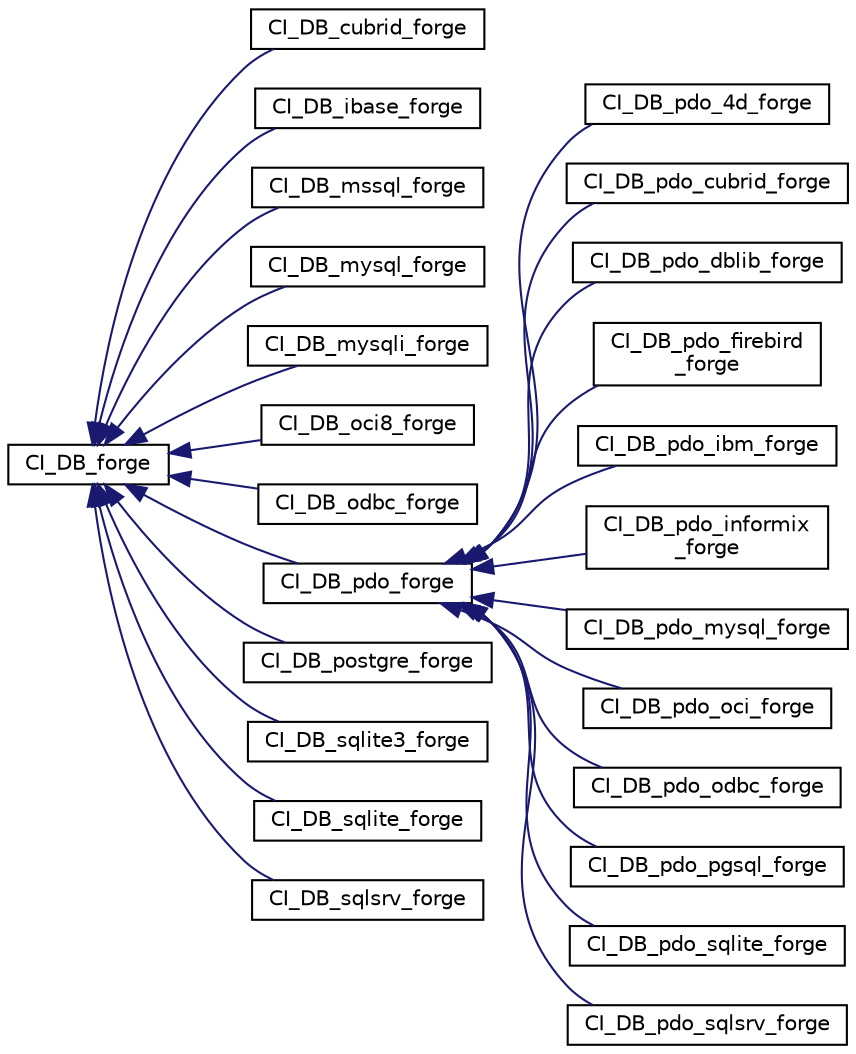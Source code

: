 digraph "Graphical Class Hierarchy"
{
 // LATEX_PDF_SIZE
  edge [fontname="Helvetica",fontsize="10",labelfontname="Helvetica",labelfontsize="10"];
  node [fontname="Helvetica",fontsize="10",shape=record];
  rankdir="LR";
  Node0 [label="CI_DB_forge",height=0.2,width=0.4,color="black", fillcolor="white", style="filled",URL="$class_c_i___d_b__forge.html",tooltip=" "];
  Node0 -> Node1 [dir="back",color="midnightblue",fontsize="10",style="solid",fontname="Helvetica"];
  Node1 [label="CI_DB_cubrid_forge",height=0.2,width=0.4,color="black", fillcolor="white", style="filled",URL="$class_c_i___d_b__cubrid__forge.html",tooltip=" "];
  Node0 -> Node2 [dir="back",color="midnightblue",fontsize="10",style="solid",fontname="Helvetica"];
  Node2 [label="CI_DB_ibase_forge",height=0.2,width=0.4,color="black", fillcolor="white", style="filled",URL="$class_c_i___d_b__ibase__forge.html",tooltip=" "];
  Node0 -> Node3 [dir="back",color="midnightblue",fontsize="10",style="solid",fontname="Helvetica"];
  Node3 [label="CI_DB_mssql_forge",height=0.2,width=0.4,color="black", fillcolor="white", style="filled",URL="$class_c_i___d_b__mssql__forge.html",tooltip=" "];
  Node0 -> Node4 [dir="back",color="midnightblue",fontsize="10",style="solid",fontname="Helvetica"];
  Node4 [label="CI_DB_mysql_forge",height=0.2,width=0.4,color="black", fillcolor="white", style="filled",URL="$class_c_i___d_b__mysql__forge.html",tooltip=" "];
  Node0 -> Node5 [dir="back",color="midnightblue",fontsize="10",style="solid",fontname="Helvetica"];
  Node5 [label="CI_DB_mysqli_forge",height=0.2,width=0.4,color="black", fillcolor="white", style="filled",URL="$class_c_i___d_b__mysqli__forge.html",tooltip=" "];
  Node0 -> Node6 [dir="back",color="midnightblue",fontsize="10",style="solid",fontname="Helvetica"];
  Node6 [label="CI_DB_oci8_forge",height=0.2,width=0.4,color="black", fillcolor="white", style="filled",URL="$class_c_i___d_b__oci8__forge.html",tooltip=" "];
  Node0 -> Node7 [dir="back",color="midnightblue",fontsize="10",style="solid",fontname="Helvetica"];
  Node7 [label="CI_DB_odbc_forge",height=0.2,width=0.4,color="black", fillcolor="white", style="filled",URL="$class_c_i___d_b__odbc__forge.html",tooltip=" "];
  Node0 -> Node8 [dir="back",color="midnightblue",fontsize="10",style="solid",fontname="Helvetica"];
  Node8 [label="CI_DB_pdo_forge",height=0.2,width=0.4,color="black", fillcolor="white", style="filled",URL="$class_c_i___d_b__pdo__forge.html",tooltip=" "];
  Node8 -> Node9 [dir="back",color="midnightblue",fontsize="10",style="solid",fontname="Helvetica"];
  Node9 [label="CI_DB_pdo_4d_forge",height=0.2,width=0.4,color="black", fillcolor="white", style="filled",URL="$class_c_i___d_b__pdo__4d__forge.html",tooltip=" "];
  Node8 -> Node10 [dir="back",color="midnightblue",fontsize="10",style="solid",fontname="Helvetica"];
  Node10 [label="CI_DB_pdo_cubrid_forge",height=0.2,width=0.4,color="black", fillcolor="white", style="filled",URL="$class_c_i___d_b__pdo__cubrid__forge.html",tooltip=" "];
  Node8 -> Node11 [dir="back",color="midnightblue",fontsize="10",style="solid",fontname="Helvetica"];
  Node11 [label="CI_DB_pdo_dblib_forge",height=0.2,width=0.4,color="black", fillcolor="white", style="filled",URL="$class_c_i___d_b__pdo__dblib__forge.html",tooltip=" "];
  Node8 -> Node12 [dir="back",color="midnightblue",fontsize="10",style="solid",fontname="Helvetica"];
  Node12 [label="CI_DB_pdo_firebird\l_forge",height=0.2,width=0.4,color="black", fillcolor="white", style="filled",URL="$class_c_i___d_b__pdo__firebird__forge.html",tooltip=" "];
  Node8 -> Node13 [dir="back",color="midnightblue",fontsize="10",style="solid",fontname="Helvetica"];
  Node13 [label="CI_DB_pdo_ibm_forge",height=0.2,width=0.4,color="black", fillcolor="white", style="filled",URL="$class_c_i___d_b__pdo__ibm__forge.html",tooltip=" "];
  Node8 -> Node14 [dir="back",color="midnightblue",fontsize="10",style="solid",fontname="Helvetica"];
  Node14 [label="CI_DB_pdo_informix\l_forge",height=0.2,width=0.4,color="black", fillcolor="white", style="filled",URL="$class_c_i___d_b__pdo__informix__forge.html",tooltip=" "];
  Node8 -> Node15 [dir="back",color="midnightblue",fontsize="10",style="solid",fontname="Helvetica"];
  Node15 [label="CI_DB_pdo_mysql_forge",height=0.2,width=0.4,color="black", fillcolor="white", style="filled",URL="$class_c_i___d_b__pdo__mysql__forge.html",tooltip=" "];
  Node8 -> Node16 [dir="back",color="midnightblue",fontsize="10",style="solid",fontname="Helvetica"];
  Node16 [label="CI_DB_pdo_oci_forge",height=0.2,width=0.4,color="black", fillcolor="white", style="filled",URL="$class_c_i___d_b__pdo__oci__forge.html",tooltip=" "];
  Node8 -> Node17 [dir="back",color="midnightblue",fontsize="10",style="solid",fontname="Helvetica"];
  Node17 [label="CI_DB_pdo_odbc_forge",height=0.2,width=0.4,color="black", fillcolor="white", style="filled",URL="$class_c_i___d_b__pdo__odbc__forge.html",tooltip=" "];
  Node8 -> Node18 [dir="back",color="midnightblue",fontsize="10",style="solid",fontname="Helvetica"];
  Node18 [label="CI_DB_pdo_pgsql_forge",height=0.2,width=0.4,color="black", fillcolor="white", style="filled",URL="$class_c_i___d_b__pdo__pgsql__forge.html",tooltip=" "];
  Node8 -> Node19 [dir="back",color="midnightblue",fontsize="10",style="solid",fontname="Helvetica"];
  Node19 [label="CI_DB_pdo_sqlite_forge",height=0.2,width=0.4,color="black", fillcolor="white", style="filled",URL="$class_c_i___d_b__pdo__sqlite__forge.html",tooltip=" "];
  Node8 -> Node20 [dir="back",color="midnightblue",fontsize="10",style="solid",fontname="Helvetica"];
  Node20 [label="CI_DB_pdo_sqlsrv_forge",height=0.2,width=0.4,color="black", fillcolor="white", style="filled",URL="$class_c_i___d_b__pdo__sqlsrv__forge.html",tooltip=" "];
  Node0 -> Node21 [dir="back",color="midnightblue",fontsize="10",style="solid",fontname="Helvetica"];
  Node21 [label="CI_DB_postgre_forge",height=0.2,width=0.4,color="black", fillcolor="white", style="filled",URL="$class_c_i___d_b__postgre__forge.html",tooltip=" "];
  Node0 -> Node22 [dir="back",color="midnightblue",fontsize="10",style="solid",fontname="Helvetica"];
  Node22 [label="CI_DB_sqlite3_forge",height=0.2,width=0.4,color="black", fillcolor="white", style="filled",URL="$class_c_i___d_b__sqlite3__forge.html",tooltip=" "];
  Node0 -> Node23 [dir="back",color="midnightblue",fontsize="10",style="solid",fontname="Helvetica"];
  Node23 [label="CI_DB_sqlite_forge",height=0.2,width=0.4,color="black", fillcolor="white", style="filled",URL="$class_c_i___d_b__sqlite__forge.html",tooltip=" "];
  Node0 -> Node24 [dir="back",color="midnightblue",fontsize="10",style="solid",fontname="Helvetica"];
  Node24 [label="CI_DB_sqlsrv_forge",height=0.2,width=0.4,color="black", fillcolor="white", style="filled",URL="$class_c_i___d_b__sqlsrv__forge.html",tooltip=" "];
}
